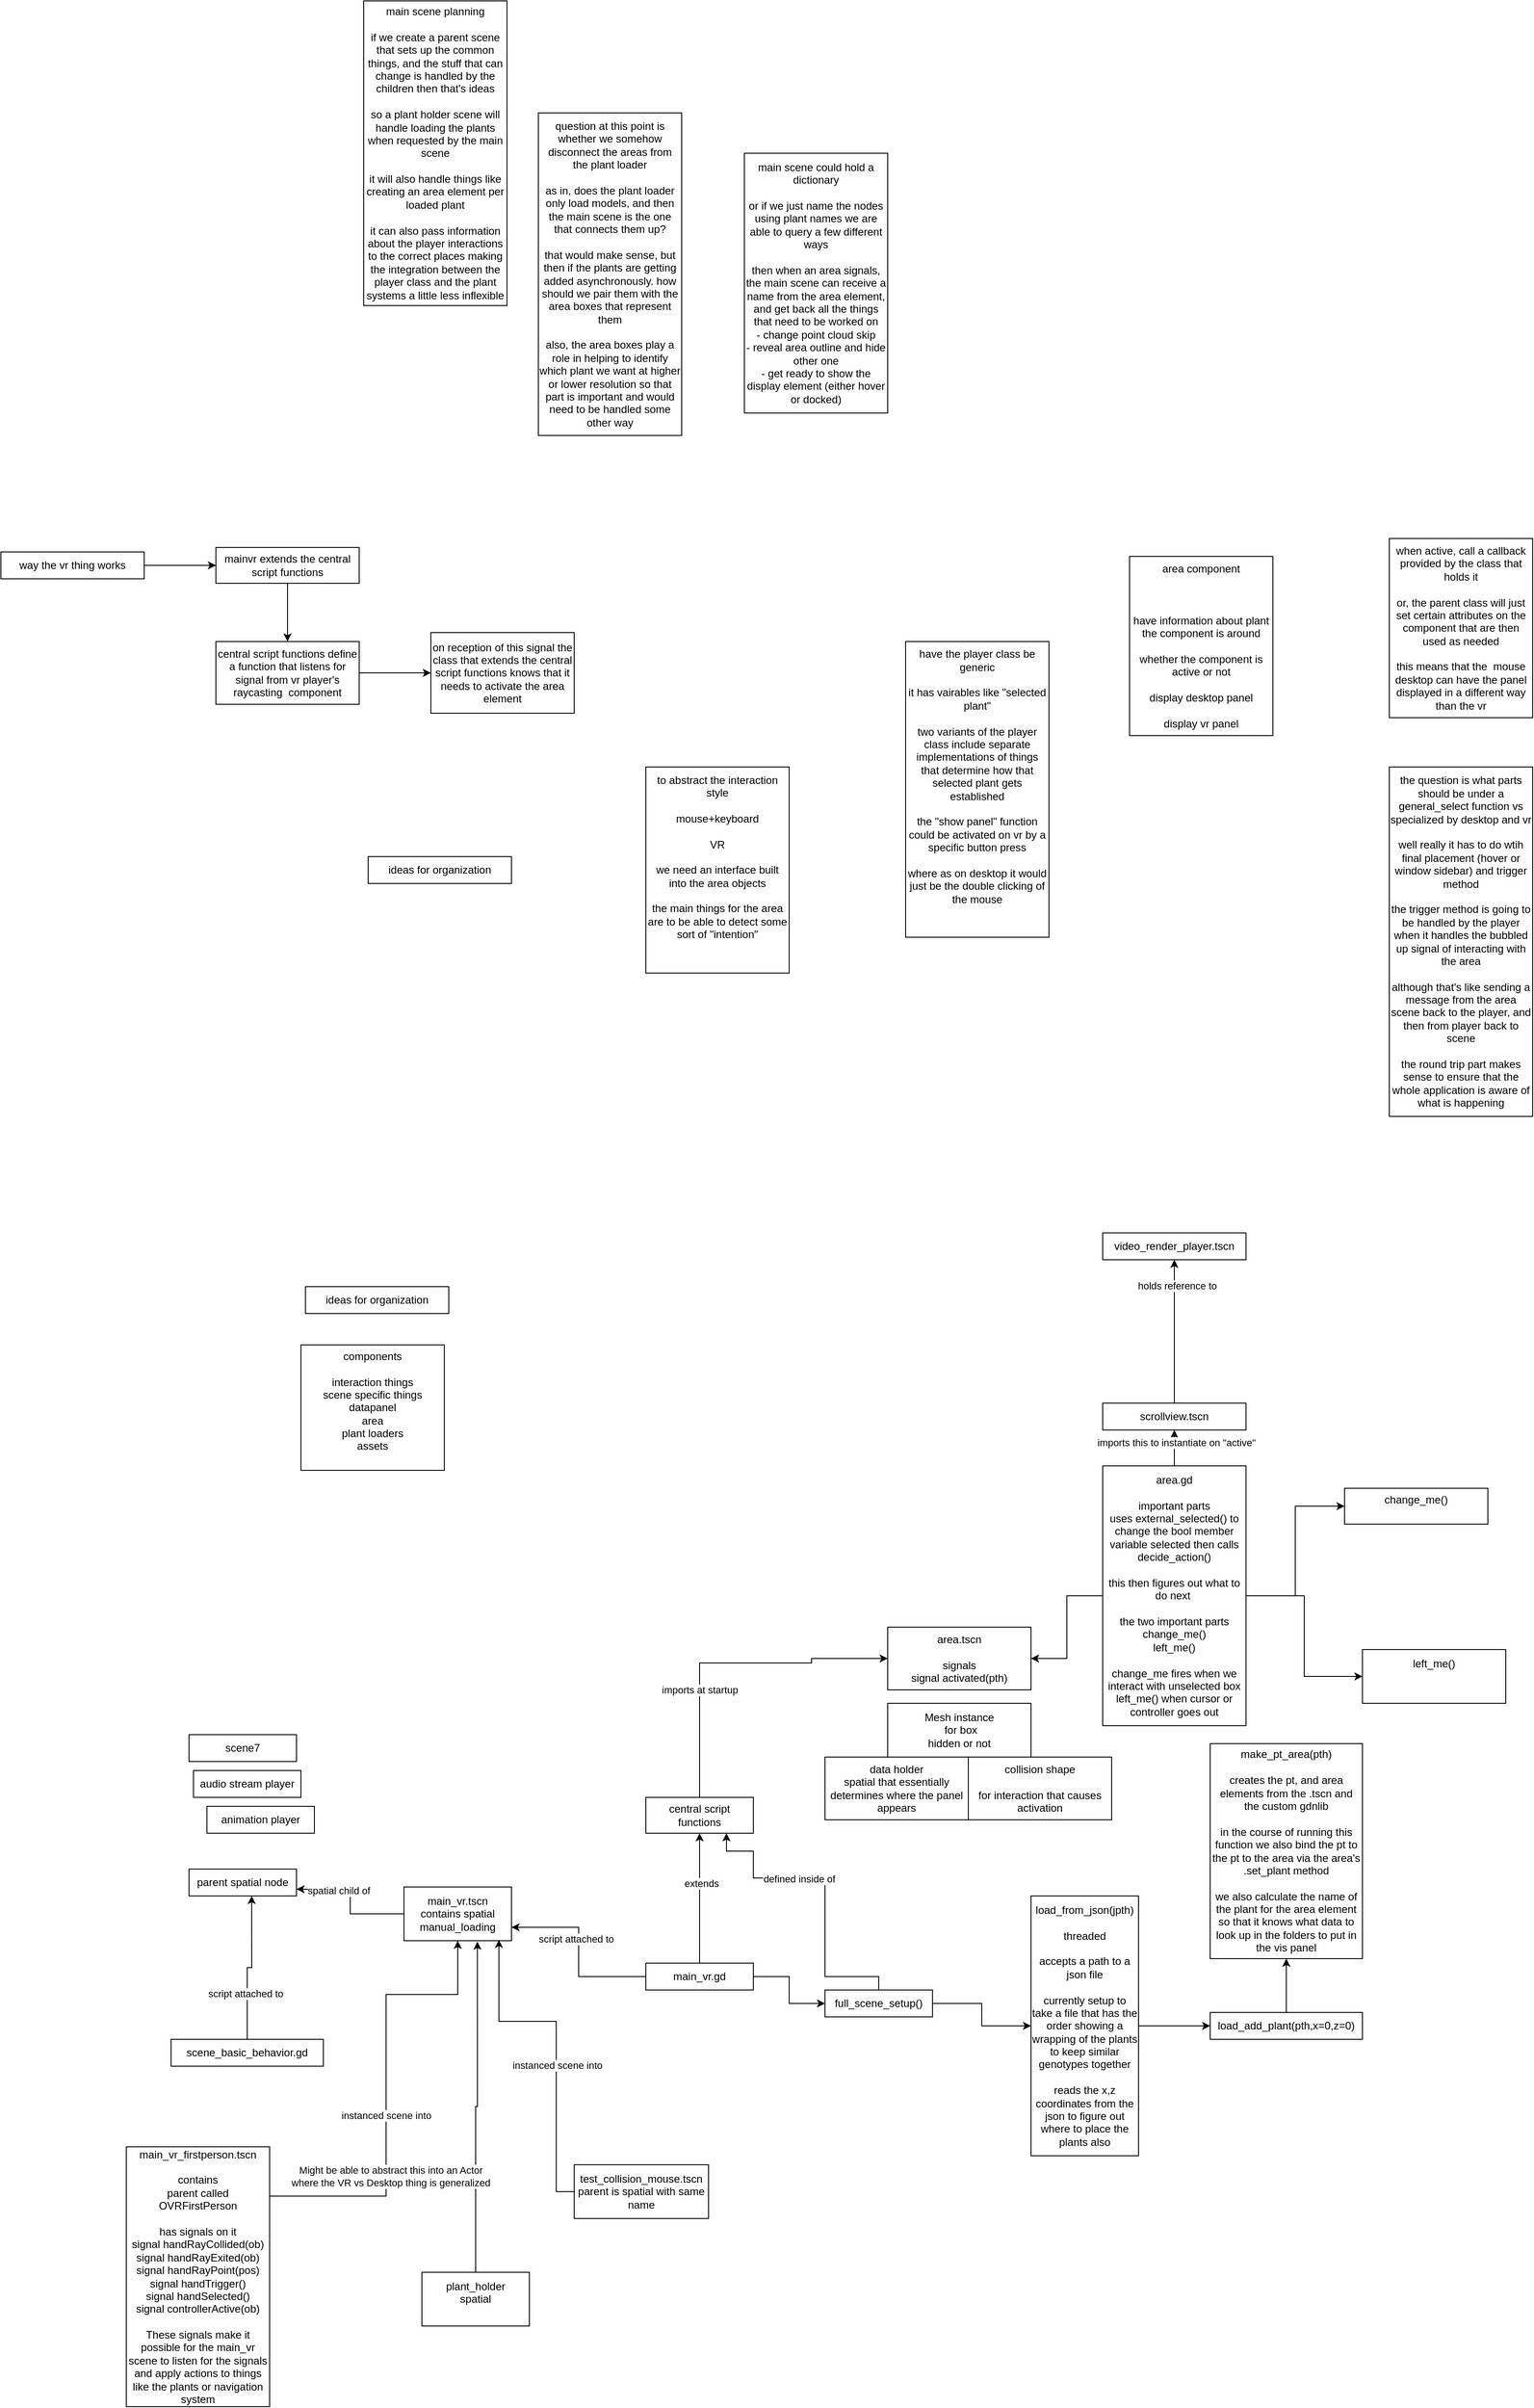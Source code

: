<mxfile version="21.6.2" type="github">
  <diagram name="Page-1" id="0wguQ76YiwSqDK99gHfy">
    <mxGraphModel dx="2210" dy="2966" grid="1" gridSize="10" guides="1" tooltips="1" connect="1" arrows="1" fold="1" page="1" pageScale="1" pageWidth="850" pageHeight="1100" math="0" shadow="0">
      <root>
        <mxCell id="0" />
        <mxCell id="1" parent="0" />
        <mxCell id="4kwB6RhjjtPIvawW0hcN-1" value="parent spatial node" style="rounded=0;whiteSpace=wrap;html=1;resizeHeight=1;fixedWidth=1;autosize=1;" parent="1" vertex="1">
          <mxGeometry x="150" y="230" width="120" height="30" as="geometry" />
        </mxCell>
        <mxCell id="ln1YY3OUBzTWCqrGMW5q-24" style="edgeStyle=orthogonalEdgeStyle;rounded=0;orthogonalLoop=1;jettySize=auto;html=1;entryX=0;entryY=0.5;entryDx=0;entryDy=0;" parent="1" source="4kwB6RhjjtPIvawW0hcN-2" target="ln1YY3OUBzTWCqrGMW5q-22" edge="1">
          <mxGeometry relative="1" as="geometry">
            <Array as="points">
              <mxPoint x="720" />
              <mxPoint x="845" />
              <mxPoint x="845" y="-5" />
            </Array>
          </mxGeometry>
        </mxCell>
        <mxCell id="ln1YY3OUBzTWCqrGMW5q-25" value="imports at startup" style="edgeLabel;html=1;align=center;verticalAlign=middle;resizable=0;points=[];" parent="ln1YY3OUBzTWCqrGMW5q-24" vertex="1" connectable="0">
          <mxGeometry x="-0.339" relative="1" as="geometry">
            <mxPoint as="offset" />
          </mxGeometry>
        </mxCell>
        <mxCell id="4kwB6RhjjtPIvawW0hcN-2" value="central script functions" style="rounded=0;whiteSpace=wrap;html=1;resizeHeight=1;fixedWidth=1;autosize=1;" parent="1" vertex="1">
          <mxGeometry x="660" y="150" width="120" height="40" as="geometry" />
        </mxCell>
        <mxCell id="4kwB6RhjjtPIvawW0hcN-4" style="edgeStyle=orthogonalEdgeStyle;rounded=0;orthogonalLoop=1;jettySize=auto;html=1;entryX=0.5;entryY=1;entryDx=0;entryDy=0;" parent="1" source="4kwB6RhjjtPIvawW0hcN-3" target="4kwB6RhjjtPIvawW0hcN-2" edge="1">
          <mxGeometry relative="1" as="geometry" />
        </mxCell>
        <mxCell id="4kwB6RhjjtPIvawW0hcN-5" value="extends" style="edgeLabel;html=1;align=center;verticalAlign=middle;resizable=0;points=[];" parent="4kwB6RhjjtPIvawW0hcN-4" vertex="1" connectable="0">
          <mxGeometry x="0.228" y="-2" relative="1" as="geometry">
            <mxPoint as="offset" />
          </mxGeometry>
        </mxCell>
        <mxCell id="ln1YY3OUBzTWCqrGMW5q-4" value="" style="edgeStyle=orthogonalEdgeStyle;rounded=0;orthogonalLoop=1;jettySize=auto;html=1;" parent="1" source="4kwB6RhjjtPIvawW0hcN-3" target="ln1YY3OUBzTWCqrGMW5q-3" edge="1">
          <mxGeometry relative="1" as="geometry" />
        </mxCell>
        <mxCell id="ln1YY3OUBzTWCqrGMW5q-10" style="edgeStyle=orthogonalEdgeStyle;rounded=0;orthogonalLoop=1;jettySize=auto;html=1;entryX=1;entryY=0.75;entryDx=0;entryDy=0;" parent="1" source="4kwB6RhjjtPIvawW0hcN-3" target="ln1YY3OUBzTWCqrGMW5q-7" edge="1">
          <mxGeometry relative="1" as="geometry" />
        </mxCell>
        <mxCell id="ln1YY3OUBzTWCqrGMW5q-11" value="script attached to" style="edgeLabel;html=1;align=center;verticalAlign=middle;resizable=0;points=[];" parent="ln1YY3OUBzTWCqrGMW5q-10" vertex="1" connectable="0">
          <mxGeometry x="0.148" y="3" relative="1" as="geometry">
            <mxPoint as="offset" />
          </mxGeometry>
        </mxCell>
        <mxCell id="4kwB6RhjjtPIvawW0hcN-3" value="main_vr.gd" style="rounded=0;whiteSpace=wrap;html=1;resizeHeight=1;fixedWidth=1;autosize=1;" parent="1" vertex="1">
          <mxGeometry x="660" y="335" width="120" height="30" as="geometry" />
        </mxCell>
        <mxCell id="4kwB6RhjjtPIvawW0hcN-7" style="edgeStyle=orthogonalEdgeStyle;rounded=0;orthogonalLoop=1;jettySize=auto;html=1;entryX=0.583;entryY=1;entryDx=0;entryDy=0;entryPerimeter=0;" parent="1" source="4kwB6RhjjtPIvawW0hcN-6" target="4kwB6RhjjtPIvawW0hcN-1" edge="1">
          <mxGeometry relative="1" as="geometry" />
        </mxCell>
        <mxCell id="4kwB6RhjjtPIvawW0hcN-8" value="&amp;nbsp; " style="edgeLabel;html=1;align=center;verticalAlign=middle;resizable=0;points=[];" parent="4kwB6RhjjtPIvawW0hcN-7" vertex="1" connectable="0">
          <mxGeometry x="-0.285" y="-2" relative="1" as="geometry">
            <mxPoint as="offset" />
          </mxGeometry>
        </mxCell>
        <mxCell id="4kwB6RhjjtPIvawW0hcN-10" value="script attached to" style="edgeLabel;html=1;align=center;verticalAlign=middle;resizable=0;points=[];" parent="4kwB6RhjjtPIvawW0hcN-7" vertex="1" connectable="0">
          <mxGeometry x="-0.382" y="2" relative="1" as="geometry">
            <mxPoint as="offset" />
          </mxGeometry>
        </mxCell>
        <mxCell id="4kwB6RhjjtPIvawW0hcN-6" value="scene_basic_behavior.gd" style="rounded=0;whiteSpace=wrap;html=1;resizeHeight=1;fixedWidth=1;autosize=1;" parent="1" vertex="1">
          <mxGeometry x="130" y="420" width="170" height="30" as="geometry" />
        </mxCell>
        <mxCell id="4kwB6RhjjtPIvawW0hcN-9" value="scene7" style="rounded=0;whiteSpace=wrap;html=1;resizeHeight=1;fixedWidth=1;autosize=1;" parent="1" vertex="1">
          <mxGeometry x="150" y="80" width="120" height="30" as="geometry" />
        </mxCell>
        <mxCell id="ln1YY3OUBzTWCqrGMW5q-1" value="audio stream player" style="rounded=0;whiteSpace=wrap;html=1;resizeHeight=1;fixedWidth=1;autosize=1;" parent="1" vertex="1">
          <mxGeometry x="155" y="120" width="120" height="30" as="geometry" />
        </mxCell>
        <mxCell id="ln1YY3OUBzTWCqrGMW5q-2" value="animation player" style="rounded=0;whiteSpace=wrap;html=1;resizeHeight=1;fixedWidth=1;autosize=1;" parent="1" vertex="1">
          <mxGeometry x="170" y="160" width="120" height="30" as="geometry" />
        </mxCell>
        <mxCell id="ln1YY3OUBzTWCqrGMW5q-5" style="edgeStyle=orthogonalEdgeStyle;rounded=0;orthogonalLoop=1;jettySize=auto;html=1;entryX=0.75;entryY=1;entryDx=0;entryDy=0;" parent="1" source="ln1YY3OUBzTWCqrGMW5q-3" target="4kwB6RhjjtPIvawW0hcN-2" edge="1">
          <mxGeometry relative="1" as="geometry">
            <Array as="points">
              <mxPoint x="920" y="350" />
              <mxPoint x="860" y="350" />
              <mxPoint x="860" y="240" />
              <mxPoint x="780" y="240" />
              <mxPoint x="780" y="210" />
              <mxPoint x="750" y="210" />
            </Array>
          </mxGeometry>
        </mxCell>
        <mxCell id="ln1YY3OUBzTWCqrGMW5q-6" value="defined inside of" style="edgeLabel;html=1;align=center;verticalAlign=middle;resizable=0;points=[];" parent="ln1YY3OUBzTWCqrGMW5q-5" vertex="1" connectable="0">
          <mxGeometry x="0.244" y="1" relative="1" as="geometry">
            <mxPoint as="offset" />
          </mxGeometry>
        </mxCell>
        <mxCell id="ln1YY3OUBzTWCqrGMW5q-32" style="edgeStyle=orthogonalEdgeStyle;rounded=0;orthogonalLoop=1;jettySize=auto;html=1;" parent="1" source="ln1YY3OUBzTWCqrGMW5q-3" target="ln1YY3OUBzTWCqrGMW5q-31" edge="1">
          <mxGeometry relative="1" as="geometry" />
        </mxCell>
        <mxCell id="ln1YY3OUBzTWCqrGMW5q-3" value="full_scene_setup()" style="rounded=0;whiteSpace=wrap;html=1;resizeHeight=1;fixedWidth=1;autosize=1;" parent="1" vertex="1">
          <mxGeometry x="860" y="365" width="120" height="30" as="geometry" />
        </mxCell>
        <mxCell id="ln1YY3OUBzTWCqrGMW5q-8" style="edgeStyle=orthogonalEdgeStyle;rounded=0;orthogonalLoop=1;jettySize=auto;html=1;entryX=1;entryY=0.75;entryDx=0;entryDy=0;" parent="1" source="ln1YY3OUBzTWCqrGMW5q-7" target="4kwB6RhjjtPIvawW0hcN-1" edge="1">
          <mxGeometry relative="1" as="geometry" />
        </mxCell>
        <mxCell id="ln1YY3OUBzTWCqrGMW5q-9" value="spatial child of" style="edgeLabel;html=1;align=center;verticalAlign=middle;resizable=0;points=[];" parent="ln1YY3OUBzTWCqrGMW5q-8" vertex="1" connectable="0">
          <mxGeometry x="0.363" y="1" relative="1" as="geometry">
            <mxPoint as="offset" />
          </mxGeometry>
        </mxCell>
        <mxCell id="ln1YY3OUBzTWCqrGMW5q-7" value="&lt;div&gt;main_vr.tscn &lt;br&gt;&lt;/div&gt;&lt;div&gt;contains spatial manual_loading&lt;/div&gt;" style="rounded=0;whiteSpace=wrap;html=1;resizeHeight=1;fixedWidth=1;autosize=1;" parent="1" vertex="1">
          <mxGeometry x="390" y="250" width="120" height="60" as="geometry" />
        </mxCell>
        <mxCell id="ln1YY3OUBzTWCqrGMW5q-16" style="edgeStyle=orthogonalEdgeStyle;rounded=0;orthogonalLoop=1;jettySize=auto;html=1;entryX=0.683;entryY=1.017;entryDx=0;entryDy=0;entryPerimeter=0;" parent="1" source="ln1YY3OUBzTWCqrGMW5q-12" target="ln1YY3OUBzTWCqrGMW5q-7" edge="1">
          <mxGeometry relative="1" as="geometry" />
        </mxCell>
        <mxCell id="ln1YY3OUBzTWCqrGMW5q-12" value="&lt;div&gt;plant_holder&lt;/div&gt;&lt;div&gt;spatial&lt;/div&gt;&lt;div&gt;&lt;br&gt;&lt;/div&gt;" style="rounded=0;whiteSpace=wrap;html=1;resizeHeight=1;fixedWidth=1;autosize=1;" parent="1" vertex="1">
          <mxGeometry x="410" y="680" width="120" height="60" as="geometry" />
        </mxCell>
        <mxCell id="ln1YY3OUBzTWCqrGMW5q-15" style="edgeStyle=orthogonalEdgeStyle;rounded=0;orthogonalLoop=1;jettySize=auto;html=1;" parent="1" source="ln1YY3OUBzTWCqrGMW5q-13" target="ln1YY3OUBzTWCqrGMW5q-7" edge="1">
          <mxGeometry relative="1" as="geometry">
            <Array as="points">
              <mxPoint x="370" y="595" />
              <mxPoint x="370" y="370" />
              <mxPoint x="450" y="370" />
            </Array>
          </mxGeometry>
        </mxCell>
        <mxCell id="ln1YY3OUBzTWCqrGMW5q-18" value="instanced scene into" style="edgeLabel;html=1;align=center;verticalAlign=middle;resizable=0;points=[];" parent="ln1YY3OUBzTWCqrGMW5q-15" vertex="1" connectable="0">
          <mxGeometry x="-0.109" relative="1" as="geometry">
            <mxPoint as="offset" />
          </mxGeometry>
        </mxCell>
        <mxCell id="ln1YY3OUBzTWCqrGMW5q-20" value="&lt;div&gt;Might be able to abstract this into an Actor &lt;br&gt;&lt;/div&gt;&lt;div&gt;where the VR vs Desktop thing is generalized&lt;br&gt;&lt;/div&gt;" style="edgeLabel;html=1;align=center;verticalAlign=middle;resizable=0;points=[];" parent="ln1YY3OUBzTWCqrGMW5q-15" vertex="1" connectable="0">
          <mxGeometry x="-0.383" y="-5" relative="1" as="geometry">
            <mxPoint as="offset" />
          </mxGeometry>
        </mxCell>
        <mxCell id="ln1YY3OUBzTWCqrGMW5q-13" value="&lt;div&gt;main_vr_firstperson.tscn&lt;/div&gt;&lt;div&gt;&lt;br&gt;&lt;/div&gt;&lt;div&gt;contains &lt;br&gt;&lt;/div&gt;&lt;div&gt;parent called OVRFirstPerson&lt;br&gt;&lt;/div&gt;&lt;div&gt;&lt;br&gt;&lt;/div&gt;&lt;div&gt;has signals on it&lt;/div&gt;&lt;div&gt;signal handRayCollided(ob)&lt;br&gt;signal handRayExited(ob)&lt;br&gt;signal handRayPoint(pos)&lt;br&gt;signal handTrigger()&lt;br&gt;signal handSelected()&lt;br&gt;signal controllerActive(ob)&lt;br&gt;&lt;/div&gt;&lt;div&gt;&lt;br&gt;&lt;/div&gt;&lt;div&gt;These signals make it possible for the main_vr scene to listen for the signals and apply actions to things like the plants or navigation system&lt;br&gt;&lt;/div&gt;" style="rounded=0;whiteSpace=wrap;html=1;resizeHeight=1;fixedWidth=1;autosize=1;" parent="1" vertex="1">
          <mxGeometry x="80" y="540" width="160" height="290" as="geometry" />
        </mxCell>
        <mxCell id="ln1YY3OUBzTWCqrGMW5q-17" style="edgeStyle=orthogonalEdgeStyle;rounded=0;orthogonalLoop=1;jettySize=auto;html=1;entryX=0.883;entryY=0.983;entryDx=0;entryDy=0;entryPerimeter=0;" parent="1" source="ln1YY3OUBzTWCqrGMW5q-14" target="ln1YY3OUBzTWCqrGMW5q-7" edge="1">
          <mxGeometry relative="1" as="geometry">
            <Array as="points">
              <mxPoint x="560" y="590" />
              <mxPoint x="560" y="400" />
              <mxPoint x="496" y="400" />
            </Array>
          </mxGeometry>
        </mxCell>
        <mxCell id="ln1YY3OUBzTWCqrGMW5q-19" value="instanced scene into" style="edgeLabel;html=1;align=center;verticalAlign=middle;resizable=0;points=[];" parent="ln1YY3OUBzTWCqrGMW5q-17" vertex="1" connectable="0">
          <mxGeometry x="-0.118" y="-1" relative="1" as="geometry">
            <mxPoint as="offset" />
          </mxGeometry>
        </mxCell>
        <mxCell id="ln1YY3OUBzTWCqrGMW5q-14" value="&lt;div&gt;test_collision_mouse.tscn&lt;/div&gt;&lt;div&gt;parent is spatial with same name&lt;br&gt;&lt;/div&gt;" style="rounded=0;whiteSpace=wrap;html=1;resizeHeight=1;fixedWidth=1;autosize=1;" parent="1" vertex="1">
          <mxGeometry x="580" y="560" width="150" height="60" as="geometry" />
        </mxCell>
        <mxCell id="ln1YY3OUBzTWCqrGMW5q-22" value="&lt;div&gt;area.tscn&lt;/div&gt;&lt;div&gt;&lt;br&gt;&lt;/div&gt;&lt;div&gt;signals &lt;br&gt;&lt;/div&gt;&lt;div&gt;signal activated(pth)&lt;br&gt;&lt;/div&gt;" style="rounded=0;whiteSpace=wrap;html=1;resizeHeight=1;fixedWidth=1;autosize=1;" parent="1" vertex="1">
          <mxGeometry x="930" y="-40" width="160" height="70" as="geometry" />
        </mxCell>
        <mxCell id="ln1YY3OUBzTWCqrGMW5q-28" value="&lt;div&gt;Mesh instance&lt;br&gt;&lt;/div&gt;&lt;div&gt;&amp;nbsp;for box&lt;/div&gt;&lt;div&gt;hidden or not&lt;br&gt;&lt;/div&gt;" style="rounded=0;whiteSpace=wrap;html=1;resizeHeight=1;fixedWidth=1;autosize=1;" parent="1" vertex="1">
          <mxGeometry x="930" y="45" width="160" height="60" as="geometry" />
        </mxCell>
        <mxCell id="ln1YY3OUBzTWCqrGMW5q-29" value="&lt;div&gt;data holder&lt;/div&gt;&lt;div&gt;spatial that essentially determines where the panel appears&lt;br&gt;&lt;/div&gt;" style="rounded=0;whiteSpace=wrap;html=1;resizeHeight=1;fixedWidth=1;autosize=1;" parent="1" vertex="1">
          <mxGeometry x="860" y="105" width="160" height="70" as="geometry" />
        </mxCell>
        <mxCell id="ln1YY3OUBzTWCqrGMW5q-30" value="&lt;div&gt;collision shape&lt;/div&gt;&lt;div&gt;&lt;br&gt;&lt;/div&gt;&lt;div&gt;for interaction that causes activation&lt;br&gt;&lt;/div&gt;" style="rounded=0;whiteSpace=wrap;html=1;resizeHeight=1;fixedWidth=1;autosize=1;" parent="1" vertex="1">
          <mxGeometry x="1020" y="105" width="160" height="70" as="geometry" />
        </mxCell>
        <mxCell id="ln1YY3OUBzTWCqrGMW5q-34" value="" style="edgeStyle=orthogonalEdgeStyle;rounded=0;orthogonalLoop=1;jettySize=auto;html=1;" parent="1" source="ln1YY3OUBzTWCqrGMW5q-31" target="ln1YY3OUBzTWCqrGMW5q-33" edge="1">
          <mxGeometry relative="1" as="geometry" />
        </mxCell>
        <mxCell id="ln1YY3OUBzTWCqrGMW5q-31" value="&lt;div&gt;load_from_json(jpth)&lt;/div&gt;&lt;div&gt;&lt;br&gt;&lt;/div&gt;&lt;div&gt;threaded&lt;/div&gt;&lt;div&gt;&lt;br&gt;&lt;/div&gt;&lt;div&gt;accepts a path to a json file&lt;/div&gt;&lt;div&gt;&lt;br&gt;&lt;/div&gt;&lt;div&gt;currently setup to take a file that has the order showing a wrapping of the plants to keep similar genotypes together&lt;/div&gt;&lt;div&gt;&lt;br&gt;&lt;/div&gt;&lt;div&gt;reads the x,z coordinates from the json to figure out where to place the plants also&lt;br&gt;&lt;/div&gt;" style="rounded=0;whiteSpace=wrap;html=1;resizeHeight=1;fixedWidth=1;autosize=1;" parent="1" vertex="1">
          <mxGeometry x="1090" y="260" width="120" height="290" as="geometry" />
        </mxCell>
        <mxCell id="ln1YY3OUBzTWCqrGMW5q-37" value="" style="edgeStyle=orthogonalEdgeStyle;rounded=0;orthogonalLoop=1;jettySize=auto;html=1;" parent="1" source="ln1YY3OUBzTWCqrGMW5q-33" target="ln1YY3OUBzTWCqrGMW5q-36" edge="1">
          <mxGeometry relative="1" as="geometry" />
        </mxCell>
        <mxCell id="ln1YY3OUBzTWCqrGMW5q-33" value="load_add_plant(pth,x=0,z=0)" style="rounded=0;whiteSpace=wrap;html=1;resizeHeight=1;fixedWidth=1;autosize=1;" parent="1" vertex="1">
          <mxGeometry x="1290" y="390" width="170" height="30" as="geometry" />
        </mxCell>
        <mxCell id="ln1YY3OUBzTWCqrGMW5q-36" value="&lt;div&gt;make_pt_area(pth)&lt;/div&gt;&lt;div&gt;&lt;br&gt;&lt;/div&gt;&lt;div&gt;creates the pt, and area elements from the .tscn and the custom gdnlib&lt;/div&gt;&lt;div&gt;&lt;br&gt;&lt;/div&gt;&lt;div&gt;in the course of running this function we also bind the pt to the pt to the area via the area&#39;s .set_plant method&lt;/div&gt;&lt;div&gt;&lt;br&gt;&lt;/div&gt;&lt;div&gt;we also calculate the name of the plant for the area element so that it knows what data to look up in the folders to put in the vis panel&lt;br&gt;&lt;/div&gt;" style="rounded=0;whiteSpace=wrap;html=1;resizeHeight=1;fixedWidth=1;autosize=1;" parent="1" vertex="1">
          <mxGeometry x="1290" y="90" width="170" height="240" as="geometry" />
        </mxCell>
        <mxCell id="ln1YY3OUBzTWCqrGMW5q-40" style="edgeStyle=orthogonalEdgeStyle;rounded=0;orthogonalLoop=1;jettySize=auto;html=1;entryX=1;entryY=0.5;entryDx=0;entryDy=0;" parent="1" source="ln1YY3OUBzTWCqrGMW5q-38" target="ln1YY3OUBzTWCqrGMW5q-22" edge="1">
          <mxGeometry relative="1" as="geometry" />
        </mxCell>
        <mxCell id="ln1YY3OUBzTWCqrGMW5q-44" style="edgeStyle=orthogonalEdgeStyle;rounded=0;orthogonalLoop=1;jettySize=auto;html=1;entryX=0.5;entryY=1;entryDx=0;entryDy=0;" parent="1" source="ln1YY3OUBzTWCqrGMW5q-38" target="ln1YY3OUBzTWCqrGMW5q-41" edge="1">
          <mxGeometry relative="1" as="geometry" />
        </mxCell>
        <mxCell id="ln1YY3OUBzTWCqrGMW5q-45" value="imports this to instantiate on &quot;active&quot;" style="edgeLabel;html=1;align=center;verticalAlign=middle;resizable=0;points=[];" parent="ln1YY3OUBzTWCqrGMW5q-44" vertex="1" connectable="0">
          <mxGeometry x="0.326" y="-2" relative="1" as="geometry">
            <mxPoint as="offset" />
          </mxGeometry>
        </mxCell>
        <mxCell id="ln1YY3OUBzTWCqrGMW5q-51" value="" style="edgeStyle=orthogonalEdgeStyle;rounded=0;orthogonalLoop=1;jettySize=auto;html=1;" parent="1" source="ln1YY3OUBzTWCqrGMW5q-38" target="ln1YY3OUBzTWCqrGMW5q-50" edge="1">
          <mxGeometry relative="1" as="geometry" />
        </mxCell>
        <mxCell id="ln1YY3OUBzTWCqrGMW5q-53" value="" style="edgeStyle=orthogonalEdgeStyle;rounded=0;orthogonalLoop=1;jettySize=auto;html=1;" parent="1" source="ln1YY3OUBzTWCqrGMW5q-38" target="ln1YY3OUBzTWCqrGMW5q-52" edge="1">
          <mxGeometry relative="1" as="geometry" />
        </mxCell>
        <mxCell id="ln1YY3OUBzTWCqrGMW5q-38" value="&lt;div&gt;area.gd&lt;/div&gt;&lt;div&gt;&lt;br&gt;&lt;/div&gt;&lt;div&gt;important parts&lt;/div&gt;&lt;div&gt;uses external_selected() to change the bool member variable selected then calls decide_action()&lt;/div&gt;&lt;div&gt;&lt;br&gt;&lt;/div&gt;&lt;div&gt;this then figures out what to do next&amp;nbsp; &lt;br&gt;&lt;/div&gt;&lt;div&gt;&lt;br&gt;&lt;/div&gt;&lt;div&gt;the two important parts&lt;/div&gt;&lt;div&gt;change_me()&lt;/div&gt;&lt;div&gt;left_me()&lt;/div&gt;&lt;div&gt;&lt;br&gt;&lt;/div&gt;&lt;div&gt;change_me fires when we interact with unselected box&lt;br&gt;&lt;/div&gt;&lt;div&gt;left_me() when cursor or controller goes out&lt;br&gt;&lt;/div&gt;" style="rounded=0;whiteSpace=wrap;html=1;resizeHeight=1;fixedWidth=1;autosize=1;" parent="1" vertex="1">
          <mxGeometry x="1170" y="-220" width="160" height="290" as="geometry" />
        </mxCell>
        <mxCell id="ln1YY3OUBzTWCqrGMW5q-48" value="" style="edgeStyle=orthogonalEdgeStyle;rounded=0;orthogonalLoop=1;jettySize=auto;html=1;" parent="1" source="ln1YY3OUBzTWCqrGMW5q-41" target="ln1YY3OUBzTWCqrGMW5q-47" edge="1">
          <mxGeometry relative="1" as="geometry" />
        </mxCell>
        <mxCell id="ln1YY3OUBzTWCqrGMW5q-49" value="holds reference to" style="edgeLabel;html=1;align=center;verticalAlign=middle;resizable=0;points=[];" parent="ln1YY3OUBzTWCqrGMW5q-48" vertex="1" connectable="0">
          <mxGeometry x="0.643" y="-3" relative="1" as="geometry">
            <mxPoint as="offset" />
          </mxGeometry>
        </mxCell>
        <mxCell id="ln1YY3OUBzTWCqrGMW5q-41" value="scrollview.tscn" style="rounded=0;whiteSpace=wrap;html=1;resizeHeight=1;fixedWidth=1;autosize=1;" parent="1" vertex="1">
          <mxGeometry x="1170" y="-290" width="160" height="30" as="geometry" />
        </mxCell>
        <mxCell id="ln1YY3OUBzTWCqrGMW5q-47" value="video_render_player.tscn" style="rounded=0;whiteSpace=wrap;html=1;resizeHeight=1;fixedWidth=1;autosize=1;" parent="1" vertex="1">
          <mxGeometry x="1170" y="-480" width="160" height="30" as="geometry" />
        </mxCell>
        <mxCell id="ln1YY3OUBzTWCqrGMW5q-50" value="&lt;div&gt;change_me()&lt;/div&gt;&lt;div&gt;&lt;br&gt;&lt;/div&gt;" style="rounded=0;whiteSpace=wrap;html=1;resizeHeight=1;fixedWidth=1;autosize=1;" parent="1" vertex="1">
          <mxGeometry x="1440" y="-195" width="160" height="40" as="geometry" />
        </mxCell>
        <mxCell id="ln1YY3OUBzTWCqrGMW5q-52" value="&lt;div&gt;left_me()&lt;/div&gt;&lt;div&gt;&lt;br&gt;&lt;/div&gt;&lt;div&gt;&lt;br&gt;&lt;/div&gt;" style="rounded=0;whiteSpace=wrap;html=1;resizeHeight=1;fixedWidth=1;autosize=1;" parent="1" vertex="1">
          <mxGeometry x="1460" y="-15" width="160" height="60" as="geometry" />
        </mxCell>
        <mxCell id="ln1YY3OUBzTWCqrGMW5q-54" value="ideas for organization" style="rounded=0;whiteSpace=wrap;html=1;resizeHeight=1;fixedWidth=1;autosize=1;" parent="1" vertex="1">
          <mxGeometry x="280" y="-420" width="160" height="30" as="geometry" />
        </mxCell>
        <mxCell id="ln1YY3OUBzTWCqrGMW5q-55" value="&lt;div&gt;components&lt;/div&gt;&lt;div&gt;&lt;br&gt;&lt;/div&gt;&lt;div&gt;interaction things&lt;/div&gt;&lt;div&gt;scene specific things&lt;/div&gt;&lt;div&gt;datapanel&lt;/div&gt;&lt;div&gt;area&lt;/div&gt;&lt;div&gt;plant loaders&lt;/div&gt;&lt;div&gt;assets&lt;/div&gt;&lt;div&gt;&lt;br&gt;&lt;/div&gt;" style="rounded=0;whiteSpace=wrap;html=1;resizeHeight=1;fixedWidth=1;autosize=1;" parent="1" vertex="1">
          <mxGeometry x="275" y="-355" width="160" height="140" as="geometry" />
        </mxCell>
        <mxCell id="nMo4gvMEVJHZ66rYeXn8-12" value="ideas for organization" style="rounded=0;whiteSpace=wrap;html=1;resizeHeight=1;fixedWidth=1;autosize=1;" parent="1" vertex="1">
          <mxGeometry x="350" y="-900" width="160" height="30" as="geometry" />
        </mxCell>
        <mxCell id="nMo4gvMEVJHZ66rYeXn8-15" value="&lt;div&gt;to abstract the interaction style&lt;/div&gt;&lt;div&gt;&lt;br&gt;&lt;/div&gt;&lt;div&gt;mouse+keyboard&lt;/div&gt;&lt;div&gt;&lt;br&gt;&lt;/div&gt;&lt;div&gt;VR&lt;/div&gt;&lt;div&gt;&lt;br&gt;&lt;/div&gt;&lt;div&gt;we need an interface built into the area objects&lt;/div&gt;&lt;div&gt;&lt;br&gt;&lt;/div&gt;&lt;div&gt;the main things for the area are to be able to detect some sort of &quot;intention&quot;&lt;/div&gt;&lt;div&gt;&lt;br&gt;&lt;/div&gt;&lt;div&gt;&lt;br&gt;&lt;/div&gt;" style="rounded=0;whiteSpace=wrap;html=1;resizeHeight=1;fixedWidth=1;autosize=1;" parent="1" vertex="1">
          <mxGeometry x="660" y="-1000" width="160" height="230" as="geometry" />
        </mxCell>
        <mxCell id="nMo4gvMEVJHZ66rYeXn8-17" value="&lt;div&gt;have the player class be generic&lt;/div&gt;&lt;div&gt;&lt;br&gt;&lt;/div&gt;&lt;div&gt;it has vairables like &quot;selected plant&quot;&lt;/div&gt;&lt;div&gt;&lt;br&gt;&lt;/div&gt;&lt;div&gt;two variants of the player class include separate implementations of things that determine how that selected plant gets established&lt;/div&gt;&lt;div&gt;&lt;br&gt;&lt;/div&gt;&lt;div&gt;the &quot;show panel&quot; function could be activated on vr by a specific button press&lt;/div&gt;&lt;div&gt;&lt;br&gt;&lt;/div&gt;&lt;div&gt;where as on desktop it would just be the double clicking of the mouse&lt;/div&gt;&lt;div&gt;&lt;br&gt;&lt;/div&gt;&lt;div&gt;&lt;br&gt;&lt;/div&gt;" style="rounded=0;whiteSpace=wrap;html=1;resizeHeight=1;fixedWidth=1;autosize=1;" parent="1" vertex="1">
          <mxGeometry x="950" y="-1140" width="160" height="330" as="geometry" />
        </mxCell>
        <mxCell id="nMo4gvMEVJHZ66rYeXn8-18" value="&lt;div&gt;area component&lt;/div&gt;&lt;div&gt;&lt;br&gt;&lt;/div&gt;&lt;div&gt;&lt;br&gt;&lt;/div&gt;&lt;div&gt;&lt;br&gt;&lt;/div&gt;&lt;div&gt;have information about plant the component is around&lt;/div&gt;&lt;div&gt;&lt;br&gt;&lt;/div&gt;&lt;div&gt;whether the component is active or not&lt;/div&gt;&lt;div&gt;&lt;br&gt;&lt;/div&gt;&lt;div&gt;display desktop panel&lt;/div&gt;&lt;div&gt;&lt;br&gt;&lt;/div&gt;&lt;div&gt;display vr panel&lt;br&gt;&lt;/div&gt;" style="rounded=0;whiteSpace=wrap;html=1;resizeHeight=1;fixedWidth=1;autosize=1;" parent="1" vertex="1">
          <mxGeometry x="1200" y="-1235" width="160" height="200" as="geometry" />
        </mxCell>
        <mxCell id="nMo4gvMEVJHZ66rYeXn8-19" value="&lt;div&gt;when active, call a callback provided by the class that holds it&lt;/div&gt;&lt;div&gt;&lt;br&gt;&lt;/div&gt;&lt;div&gt;or, the parent class will just set certain attributes on the component that are then used as needed&lt;br&gt;&lt;/div&gt;&lt;div&gt;&lt;br&gt;&lt;/div&gt;&lt;div&gt;this means that the&amp;nbsp; mouse desktop can have the panel displayed in a different way than the vr&lt;br&gt;&lt;/div&gt;" style="rounded=0;whiteSpace=wrap;html=1;resizeHeight=1;fixedWidth=1;autosize=1;" parent="1" vertex="1">
          <mxGeometry x="1490" y="-1255" width="160" height="200" as="geometry" />
        </mxCell>
        <mxCell id="nMo4gvMEVJHZ66rYeXn8-22" value="" style="edgeStyle=orthogonalEdgeStyle;rounded=0;orthogonalLoop=1;jettySize=auto;html=1;fontFamily=Helvetica;fontSize=12;fontColor=default;" parent="1" source="nMo4gvMEVJHZ66rYeXn8-20" target="nMo4gvMEVJHZ66rYeXn8-21" edge="1">
          <mxGeometry relative="1" as="geometry" />
        </mxCell>
        <mxCell id="nMo4gvMEVJHZ66rYeXn8-20" value="way the vr thing works" style="rounded=0;whiteSpace=wrap;html=1;resizeHeight=1;fixedWidth=1;autosize=1;" parent="1" vertex="1">
          <mxGeometry x="-60" y="-1240" width="160" height="30" as="geometry" />
        </mxCell>
        <mxCell id="nMo4gvMEVJHZ66rYeXn8-24" value="" style="edgeStyle=orthogonalEdgeStyle;rounded=0;orthogonalLoop=1;jettySize=auto;html=1;fontFamily=Helvetica;fontSize=12;fontColor=default;" parent="1" source="nMo4gvMEVJHZ66rYeXn8-21" target="nMo4gvMEVJHZ66rYeXn8-23" edge="1">
          <mxGeometry relative="1" as="geometry" />
        </mxCell>
        <mxCell id="nMo4gvMEVJHZ66rYeXn8-21" value="mainvr extends the central script functions" style="rounded=0;whiteSpace=wrap;html=1;resizeHeight=1;fixedWidth=1;autosize=1;" parent="1" vertex="1">
          <mxGeometry x="180" y="-1245" width="160" height="40" as="geometry" />
        </mxCell>
        <mxCell id="nMo4gvMEVJHZ66rYeXn8-26" value="" style="edgeStyle=orthogonalEdgeStyle;rounded=0;orthogonalLoop=1;jettySize=auto;html=1;fontFamily=Helvetica;fontSize=12;fontColor=default;" parent="1" source="nMo4gvMEVJHZ66rYeXn8-23" target="nMo4gvMEVJHZ66rYeXn8-25" edge="1">
          <mxGeometry relative="1" as="geometry" />
        </mxCell>
        <mxCell id="nMo4gvMEVJHZ66rYeXn8-23" value="central script functions define a function that listens for signal from vr player&#39;s raycasting&amp;nbsp; component" style="rounded=0;whiteSpace=wrap;html=1;resizeHeight=1;fixedWidth=1;autosize=1;" parent="1" vertex="1">
          <mxGeometry x="180" y="-1140" width="160" height="70" as="geometry" />
        </mxCell>
        <mxCell id="nMo4gvMEVJHZ66rYeXn8-25" value="on reception of this signal the class that extends the central script functions knows that it needs to activate the area element" style="rounded=0;whiteSpace=wrap;html=1;resizeHeight=1;fixedWidth=1;autosize=1;" parent="1" vertex="1">
          <mxGeometry x="420" y="-1150" width="160" height="90" as="geometry" />
        </mxCell>
        <mxCell id="nMo4gvMEVJHZ66rYeXn8-27" value="&lt;div&gt;the question is what parts should be under a general_select function vs specialized by desktop and vr&lt;/div&gt;&lt;div&gt;&lt;br&gt;&lt;/div&gt;&lt;div&gt;well really it has to do wtih final placement (hover or window sidebar) and trigger method&lt;/div&gt;&lt;div&gt;&lt;br&gt;&lt;/div&gt;&lt;div&gt;the trigger method is going to be handled by the player when it handles the bubbled up signal of interacting with the area&lt;/div&gt;&lt;div&gt;&lt;br&gt;&lt;/div&gt;&lt;div&gt;although that&#39;s like sending a message from the area scene back to the player, and then from player back to scene&lt;/div&gt;&lt;div&gt;&lt;br&gt;&lt;/div&gt;&lt;div&gt;the round trip part makes sense to ensure that the whole application is aware of what is happening&lt;br&gt;&lt;/div&gt;" style="rounded=0;whiteSpace=wrap;html=1;resizeHeight=1;fixedWidth=1;autosize=1;" parent="1" vertex="1">
          <mxGeometry x="1490" y="-1000" width="160" height="390" as="geometry" />
        </mxCell>
        <mxCell id="nMo4gvMEVJHZ66rYeXn8-28" value="&lt;div&gt;main scene planning&lt;/div&gt;&lt;div&gt;&lt;br&gt;&lt;/div&gt;&lt;div&gt;if we create a parent scene that sets up the common things, and the stuff that can change is handled by the children then that&#39;s ideas&lt;/div&gt;&lt;div&gt;&lt;br&gt;&lt;/div&gt;&lt;div&gt;so a plant holder scene will handle loading the plants when requested by the main scene&lt;/div&gt;&lt;div&gt;&lt;br&gt;&lt;/div&gt;&lt;div&gt;it will also handle things like creating an area element per loaded plant&lt;/div&gt;&lt;div&gt;&lt;br&gt;&lt;/div&gt;&lt;div&gt;it can also pass information about the player interactions to the correct places making the integration between the player class and the plant systems a little less inflexible&lt;br&gt;&lt;/div&gt;" style="rounded=0;whiteSpace=wrap;html=1;resizeHeight=1;fixedWidth=1;autosize=1;" parent="1" vertex="1">
          <mxGeometry x="345" y="-1855" width="160" height="340" as="geometry" />
        </mxCell>
        <mxCell id="puUKMJNBk92V60adM0X8-1" value="&lt;div&gt;question at this point is whether we somehow disconnect the areas from the plant loader&lt;/div&gt;&lt;div&gt;&lt;br&gt;&lt;/div&gt;&lt;div&gt;as in, does the plant loader only load models, and then the main scene is the one that connects them up?&lt;/div&gt;&lt;div&gt;&lt;br&gt;&lt;/div&gt;&lt;div&gt;that would make sense, but then if the plants are getting added asynchronously. how should we pair them with the area boxes that represent them&lt;/div&gt;&lt;div&gt;&lt;br&gt;&lt;/div&gt;&lt;div&gt;also, the area boxes play a role in helping to identify which plant we want at higher or lower resolution so that part is important and would need to be handled some other way&lt;br&gt;&lt;/div&gt;" style="rounded=0;whiteSpace=wrap;html=1;resizeHeight=1;fixedWidth=1;autosize=1;" vertex="1" parent="1">
          <mxGeometry x="540" y="-1730" width="160" height="360" as="geometry" />
        </mxCell>
        <mxCell id="puUKMJNBk92V60adM0X8-2" value="&lt;div&gt;main scene could hold a dictionary&lt;/div&gt;&lt;div&gt;&lt;br&gt;&lt;/div&gt;&lt;div&gt;or if we just name the nodes using plant names we are able to query a few different ways&lt;br&gt;&lt;/div&gt;&lt;br&gt;&lt;div&gt;then when an area signals, the main scene can receive a name from the area element, and get back all the things that need to be worked on&lt;/div&gt;&lt;div&gt;- change point cloud skip&lt;/div&gt;&lt;div&gt;- reveal area outline and hide other one&lt;/div&gt;&lt;div&gt;- get ready to show the display element (either hover or docked)&lt;br&gt;&lt;/div&gt;" style="rounded=0;whiteSpace=wrap;html=1;resizeHeight=1;fixedWidth=1;autosize=1;" vertex="1" parent="1">
          <mxGeometry x="770" y="-1685" width="160" height="290" as="geometry" />
        </mxCell>
      </root>
    </mxGraphModel>
  </diagram>
</mxfile>
